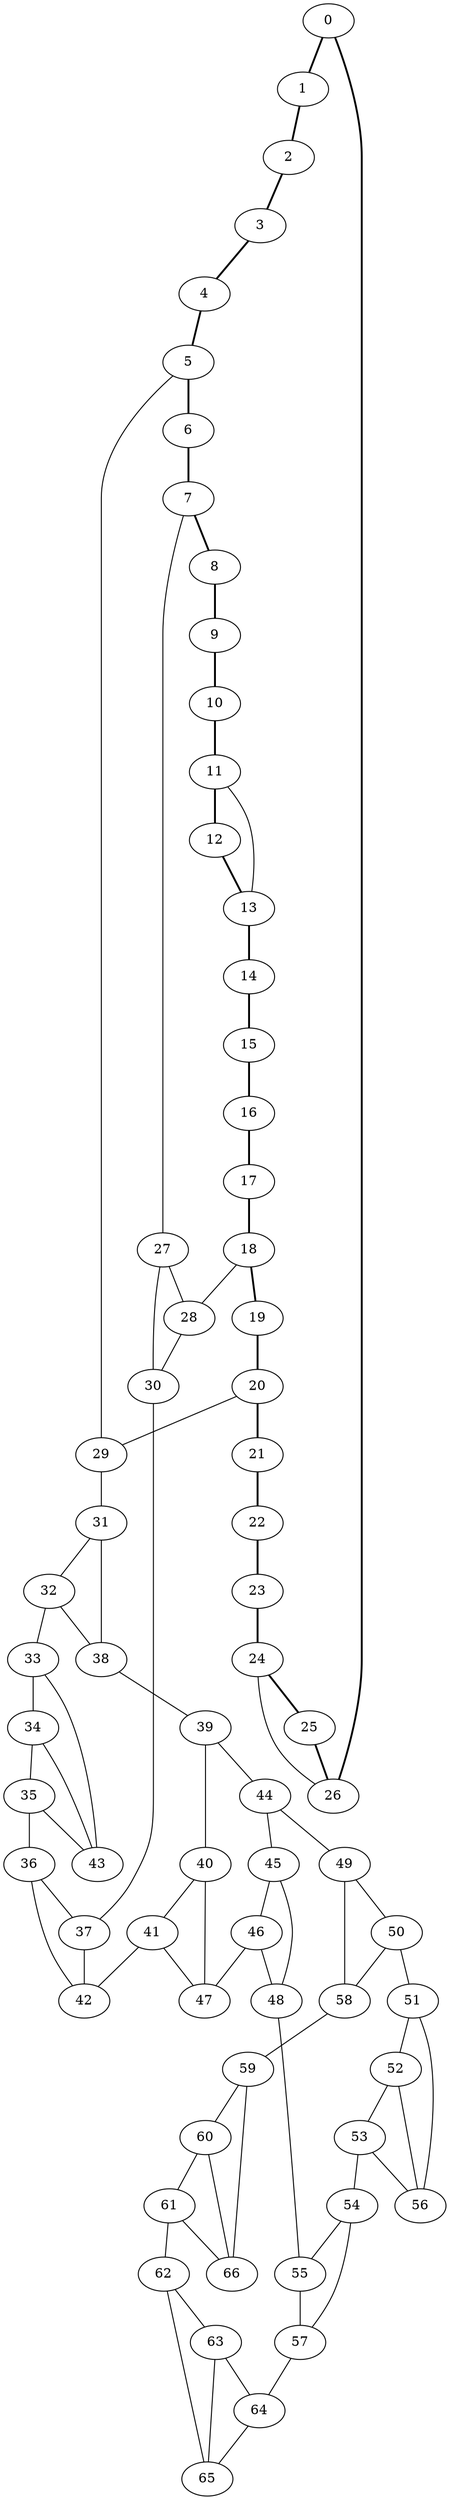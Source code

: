 //Inside of this graph isn't 3-connected
graph G {
0 [ pos = " 8.00,0.00!" ];
0 -- 1[style=bold];
0 -- 26[style=bold];
1 [ pos = " 7.78,1.84!" ];
1 -- 2[style=bold];
2 [ pos = " 7.15,3.59!" ];
2 -- 3[style=bold];
3 [ pos = " 6.13,5.14!" ];
3 -- 4[style=bold];
4 [ pos = " 4.78,6.42!" ];
4 -- 5[style=bold];
5 [ pos = " 3.17,7.35!" ];
5 -- 6[style=bold];
5 -- 29;
6 [ pos = " 1.39,7.88!" ];
6 -- 7[style=bold];
7 [ pos = " -0.47,7.99!" ];
7 -- 8[style=bold];
7 -- 27;
8 [ pos = " -2.29,7.66!" ];
8 -- 9[style=bold];
9 [ pos = " -4.00,6.93!" ];
9 -- 10[style=bold];
10 [ pos = " -5.49,5.82!" ];
10 -- 11[style=bold];
11 [ pos = " -6.68,4.40!" ];
11 -- 12[style=bold];
11 -- 13;
12 [ pos = " -7.52,2.74!" ];
12 -- 13[style=bold];
13 [ pos = " -7.95,0.93!" ];
13 -- 14[style=bold];
14 [ pos = " -7.95,-0.93!" ];
14 -- 15[style=bold];
15 [ pos = " -7.52,-2.74!" ];
15 -- 16[style=bold];
16 [ pos = " -6.68,-4.40!" ];
16 -- 17[style=bold];
17 [ pos = " -5.49,-5.82!" ];
17 -- 18[style=bold];
18 [ pos = " -4.00,-6.93!" ];
18 -- 19[style=bold];
18 -- 28;
19 [ pos = " -2.29,-7.66!" ];
19 -- 20[style=bold];
20 [ pos = " -0.47,-7.99!" ];
20 -- 21[style=bold];
20 -- 29;
21 [ pos = " 1.39,-7.88!" ];
21 -- 22[style=bold];
22 [ pos = " 3.17,-7.35!" ];
22 -- 23[style=bold];
23 [ pos = " 4.78,-6.42!" ];
23 -- 24[style=bold];
24 [ pos = " 6.13,-5.14!" ];
24 -- 25[style=bold];
24 -- 26;
25 [ pos = " 7.15,-3.59!" ];
25 -- 26[style=bold];
26 [ pos = " 7.78,-1.84!" ];
27 -- 28;
27 -- 30;
28 -- 30;
29 -- 31;
30 -- 37;
31 -- 32;
31 -- 38;
32 -- 33;
32 -- 38;
33 -- 34;
33 -- 43;
34 -- 35;
34 -- 43;
35 -- 36;
35 -- 43;
36 -- 37;
36 -- 42;
37 -- 42;
38 -- 39;
39 -- 40;
39 -- 44;
40 -- 41;
40 -- 47;
41 -- 42;
41 -- 47;
44 -- 45;
44 -- 49;
45 -- 46;
45 -- 48;
46 -- 47;
46 -- 48;
48 -- 55;
49 -- 50;
49 -- 58;
50 -- 51;
50 -- 58;
51 -- 52;
51 -- 56;
52 -- 53;
52 -- 56;
53 -- 54;
53 -- 56;
54 -- 55;
54 -- 57;
55 -- 57;
57 -- 64;
58 -- 59;
59 -- 60;
59 -- 66;
60 -- 61;
60 -- 66;
61 -- 62;
61 -- 66;
62 -- 63;
62 -- 65;
63 -- 64;
63 -- 65;
64 -- 65;
}
